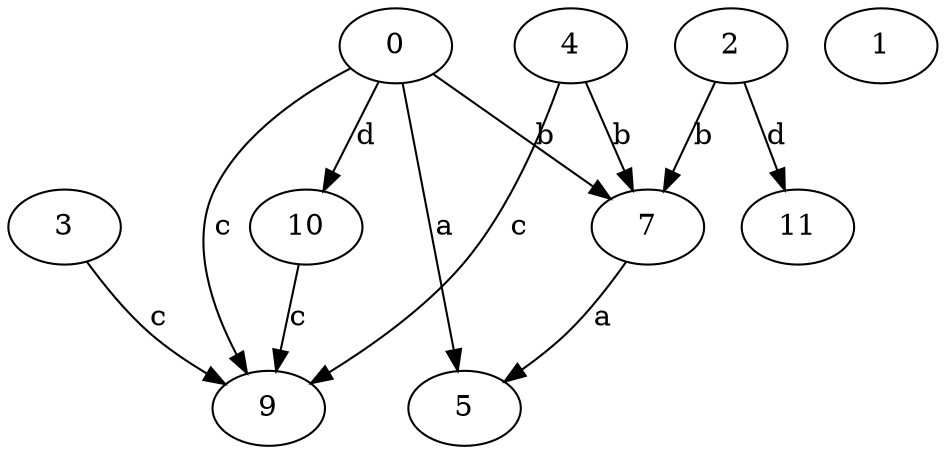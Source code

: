 strict digraph  {
0;
3;
4;
5;
1;
7;
9;
10;
2;
11;
0 -> 5  [label=a];
0 -> 7  [label=b];
0 -> 9  [label=c];
0 -> 10  [label=d];
3 -> 9  [label=c];
4 -> 7  [label=b];
4 -> 9  [label=c];
7 -> 5  [label=a];
10 -> 9  [label=c];
2 -> 7  [label=b];
2 -> 11  [label=d];
}
